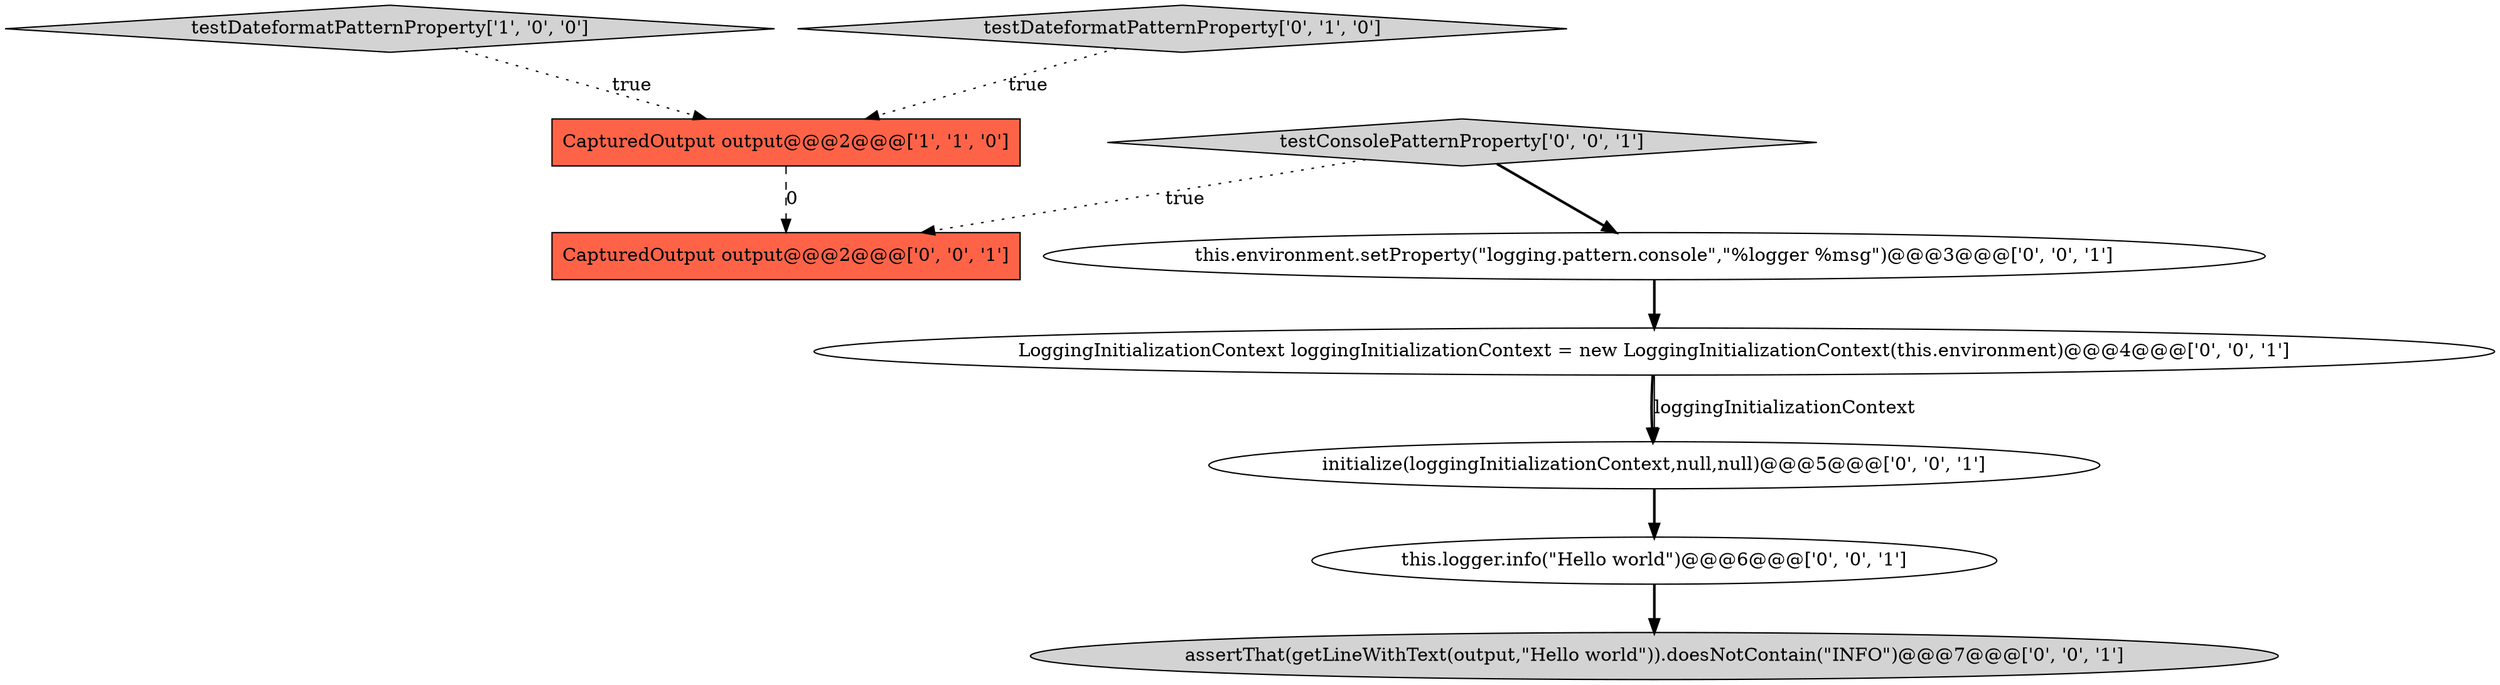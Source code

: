 digraph {
0 [style = filled, label = "testDateformatPatternProperty['1', '0', '0']", fillcolor = lightgray, shape = diamond image = "AAA0AAABBB1BBB"];
4 [style = filled, label = "assertThat(getLineWithText(output,\"Hello world\")).doesNotContain(\"INFO\")@@@7@@@['0', '0', '1']", fillcolor = lightgray, shape = ellipse image = "AAA0AAABBB3BBB"];
9 [style = filled, label = "LoggingInitializationContext loggingInitializationContext = new LoggingInitializationContext(this.environment)@@@4@@@['0', '0', '1']", fillcolor = white, shape = ellipse image = "AAA0AAABBB3BBB"];
2 [style = filled, label = "testDateformatPatternProperty['0', '1', '0']", fillcolor = lightgray, shape = diamond image = "AAA0AAABBB2BBB"];
6 [style = filled, label = "this.environment.setProperty(\"logging.pattern.console\",\"%logger %msg\")@@@3@@@['0', '0', '1']", fillcolor = white, shape = ellipse image = "AAA0AAABBB3BBB"];
3 [style = filled, label = "initialize(loggingInitializationContext,null,null)@@@5@@@['0', '0', '1']", fillcolor = white, shape = ellipse image = "AAA0AAABBB3BBB"];
7 [style = filled, label = "this.logger.info(\"Hello world\")@@@6@@@['0', '0', '1']", fillcolor = white, shape = ellipse image = "AAA0AAABBB3BBB"];
8 [style = filled, label = "CapturedOutput output@@@2@@@['0', '0', '1']", fillcolor = tomato, shape = box image = "AAA0AAABBB3BBB"];
1 [style = filled, label = "CapturedOutput output@@@2@@@['1', '1', '0']", fillcolor = tomato, shape = box image = "AAA0AAABBB1BBB"];
5 [style = filled, label = "testConsolePatternProperty['0', '0', '1']", fillcolor = lightgray, shape = diamond image = "AAA0AAABBB3BBB"];
5->8 [style = dotted, label="true"];
2->1 [style = dotted, label="true"];
9->3 [style = bold, label=""];
0->1 [style = dotted, label="true"];
1->8 [style = dashed, label="0"];
7->4 [style = bold, label=""];
3->7 [style = bold, label=""];
5->6 [style = bold, label=""];
9->3 [style = solid, label="loggingInitializationContext"];
6->9 [style = bold, label=""];
}
